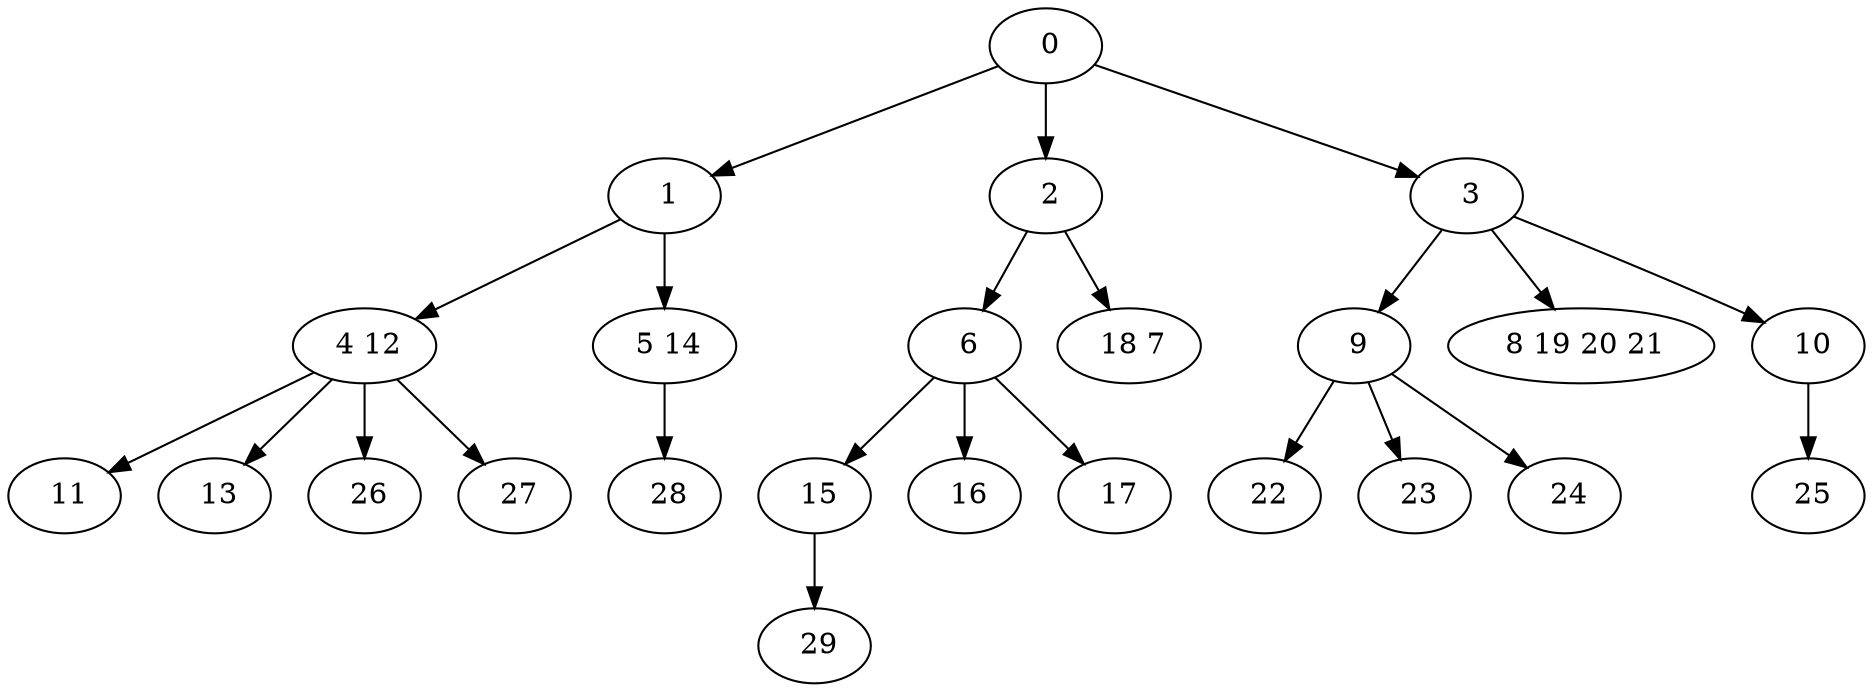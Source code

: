 digraph mytree {
" 0" -> " 1";
" 0" -> " 2";
" 0" -> " 3";
" 1" -> " 4 12";
" 1" -> " 5 14";
" 2" -> " 6";
" 2" -> " 18 7";
" 3" -> " 9";
" 3" -> " 8 19 20 21";
" 3" -> " 10";
" 4 12" -> " 11";
" 4 12" -> " 13";
" 4 12" -> " 26";
" 4 12" -> " 27";
" 5 14" -> " 28";
" 6" -> " 15";
" 6" -> " 16";
" 6" -> " 17";
" 18 7";
" 9" -> " 22";
" 9" -> " 23";
" 9" -> " 24";
" 8 19 20 21";
" 10" -> " 25";
" 11";
" 13";
" 15" -> " 29";
" 16";
" 17";
" 22";
" 23";
" 24";
" 25";
" 26";
" 27";
" 29";
" 28";
}
